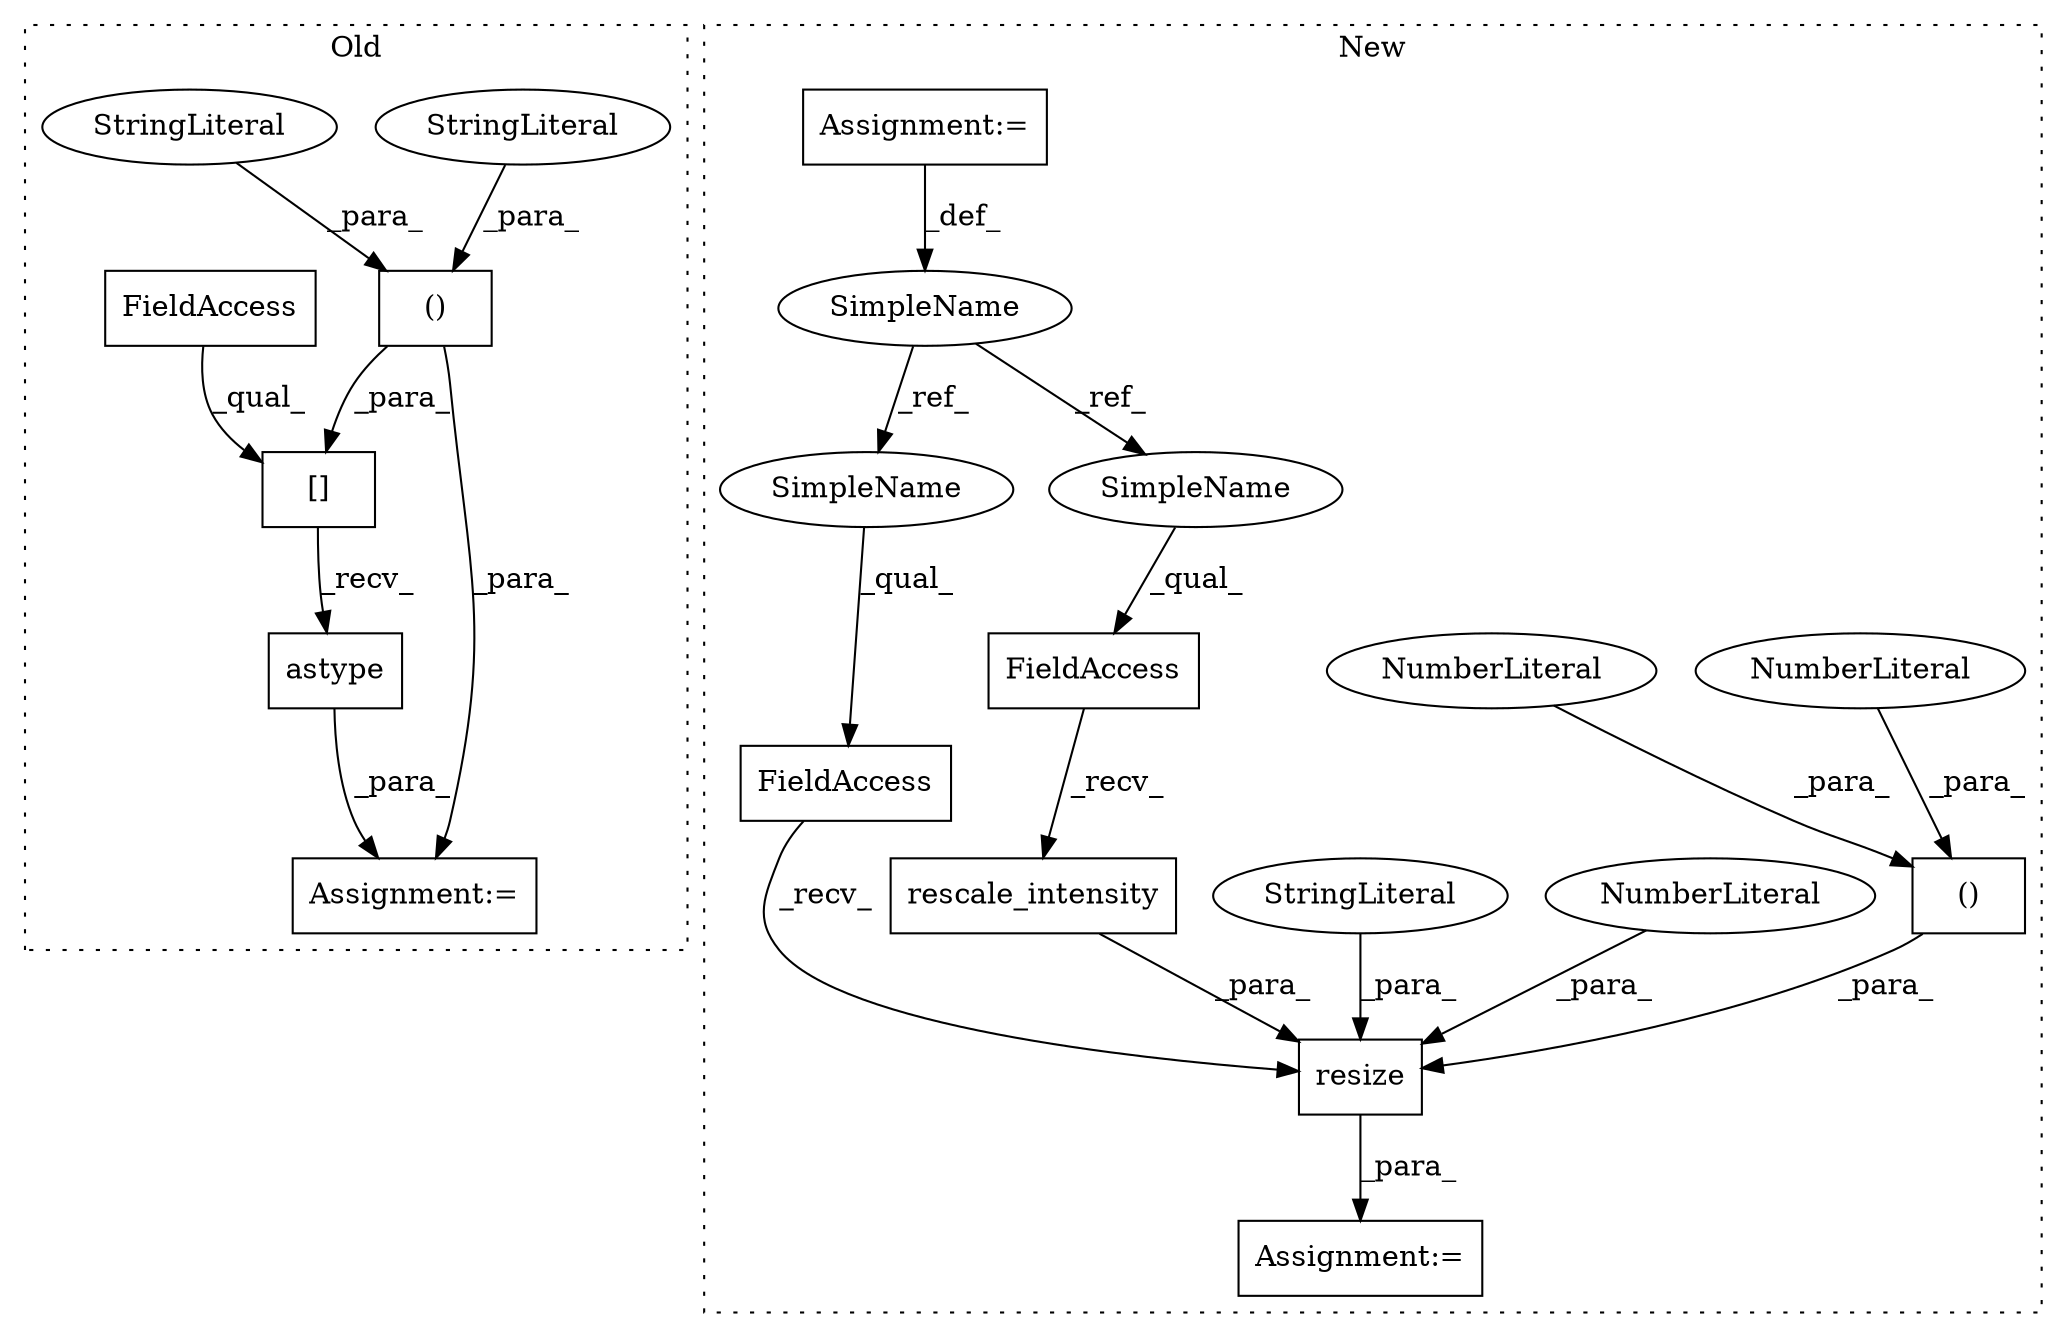 digraph G {
subgraph cluster0 {
1 [label="astype" a="32" s="17716,17728" l="7,1" shape="box"];
5 [label="Assignment:=" a="7" s="17643" l="2" shape="box"];
13 [label="()" a="106" s="17662" l="51" shape="box"];
16 [label="StringLiteral" a="45" s="17662" l="19" shape="ellipse"];
17 [label="StringLiteral" a="45" s="17694" l="19" shape="ellipse"];
18 [label="[]" a="2" s="17645,17713" l="17,2" shape="box"];
19 [label="FieldAccess" a="22" s="17645" l="11" shape="box"];
label = "Old";
style="dotted";
}
subgraph cluster1 {
2 [label="resize" a="32" s="17344,17394" l="7,1" shape="box"];
3 [label="()" a="106" s="17362" l="17" shape="box"];
4 [label="Assignment:=" a="7" s="17325" l="1" shape="box"];
6 [label="FieldAccess" a="22" s="17326" l="17" shape="box"];
7 [label="NumberLiteral" a="34" s="17377" l="2" shape="ellipse"];
8 [label="NumberLiteral" a="34" s="17362" l="2" shape="ellipse"];
9 [label="NumberLiteral" a="34" s="17381" l="1" shape="ellipse"];
10 [label="StringLiteral" a="45" s="17383" l="11" shape="ellipse"];
11 [label="rescale_intensity" a="32" s="17279,17310" l="18,1" shape="box"];
12 [label="FieldAccess" a="22" s="17262" l="16" shape="box"];
14 [label="SimpleName" a="42" s="17131" l="7" shape="ellipse"];
15 [label="Assignment:=" a="7" s="17131" l="7" shape="box"];
20 [label="SimpleName" a="42" s="17326" l="7" shape="ellipse"];
21 [label="SimpleName" a="42" s="17262" l="7" shape="ellipse"];
label = "New";
style="dotted";
}
1 -> 5 [label="_para_"];
2 -> 4 [label="_para_"];
3 -> 2 [label="_para_"];
6 -> 2 [label="_recv_"];
7 -> 3 [label="_para_"];
8 -> 3 [label="_para_"];
9 -> 2 [label="_para_"];
10 -> 2 [label="_para_"];
11 -> 2 [label="_para_"];
12 -> 11 [label="_recv_"];
13 -> 5 [label="_para_"];
13 -> 18 [label="_para_"];
14 -> 20 [label="_ref_"];
14 -> 21 [label="_ref_"];
15 -> 14 [label="_def_"];
16 -> 13 [label="_para_"];
17 -> 13 [label="_para_"];
18 -> 1 [label="_recv_"];
19 -> 18 [label="_qual_"];
20 -> 6 [label="_qual_"];
21 -> 12 [label="_qual_"];
}